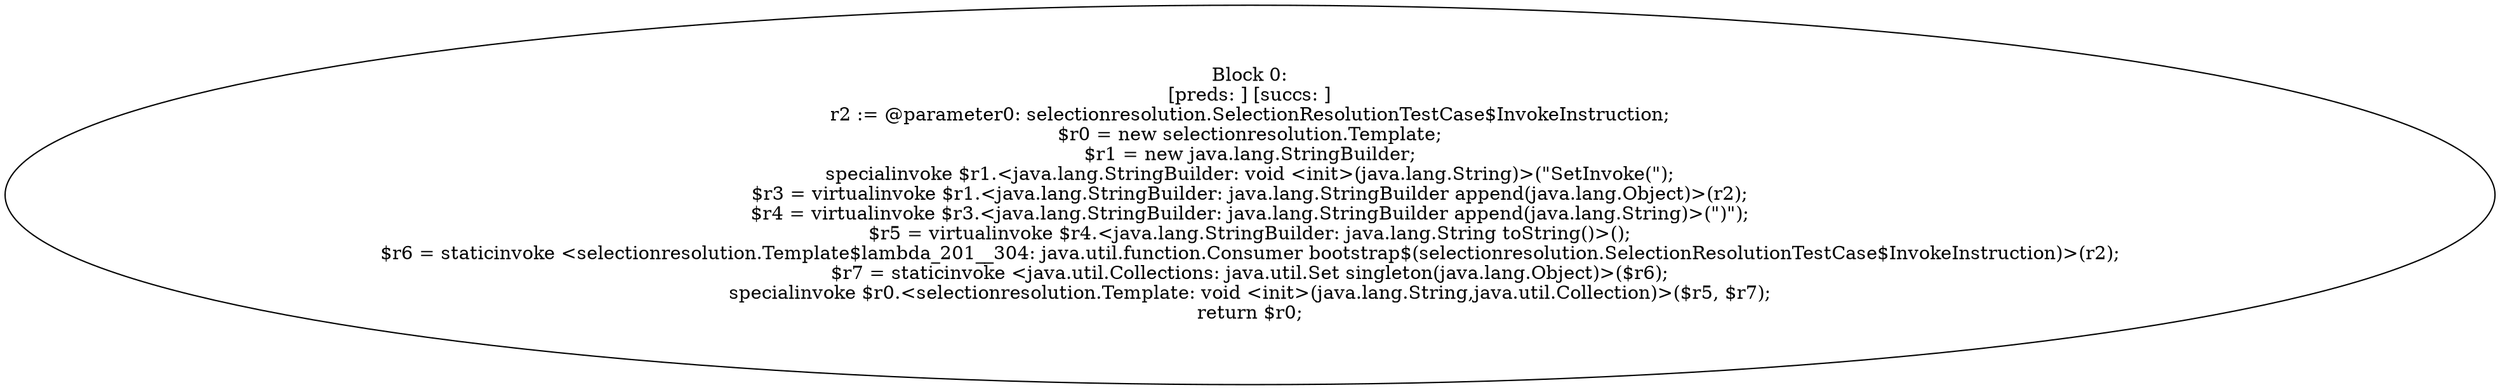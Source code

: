 digraph "unitGraph" {
    "Block 0:
[preds: ] [succs: ]
r2 := @parameter0: selectionresolution.SelectionResolutionTestCase$InvokeInstruction;
$r0 = new selectionresolution.Template;
$r1 = new java.lang.StringBuilder;
specialinvoke $r1.<java.lang.StringBuilder: void <init>(java.lang.String)>(\"SetInvoke(\");
$r3 = virtualinvoke $r1.<java.lang.StringBuilder: java.lang.StringBuilder append(java.lang.Object)>(r2);
$r4 = virtualinvoke $r3.<java.lang.StringBuilder: java.lang.StringBuilder append(java.lang.String)>(\")\");
$r5 = virtualinvoke $r4.<java.lang.StringBuilder: java.lang.String toString()>();
$r6 = staticinvoke <selectionresolution.Template$lambda_201__304: java.util.function.Consumer bootstrap$(selectionresolution.SelectionResolutionTestCase$InvokeInstruction)>(r2);
$r7 = staticinvoke <java.util.Collections: java.util.Set singleton(java.lang.Object)>($r6);
specialinvoke $r0.<selectionresolution.Template: void <init>(java.lang.String,java.util.Collection)>($r5, $r7);
return $r0;
"
}
